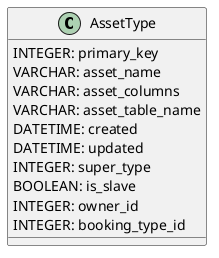 @startuml asset_type_db

class AssetType {
    INTEGER: primary_key
    VARCHAR: asset_name
    VARCHAR: asset_columns
    VARCHAR: asset_table_name
    DATETIME: created
    DATETIME: updated
    INTEGER: super_type
    BOOLEAN: is_slave
    INTEGER: owner_id
    INTEGER: booking_type_id
}

@enduml